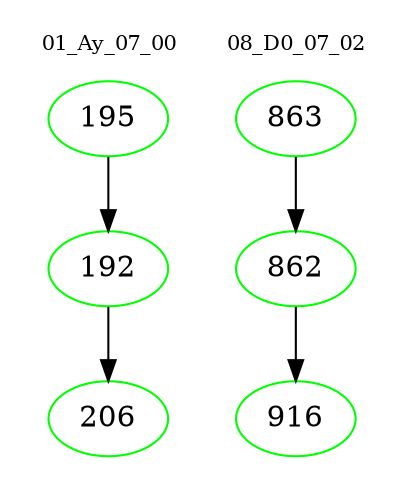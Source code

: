 digraph{
subgraph cluster_0 {
color = white
label = "01_Ay_07_00";
fontsize=10;
T0_195 [label="195", color="green"]
T0_195 -> T0_192 [color="black"]
T0_192 [label="192", color="green"]
T0_192 -> T0_206 [color="black"]
T0_206 [label="206", color="green"]
}
subgraph cluster_1 {
color = white
label = "08_D0_07_02";
fontsize=10;
T1_863 [label="863", color="green"]
T1_863 -> T1_862 [color="black"]
T1_862 [label="862", color="green"]
T1_862 -> T1_916 [color="black"]
T1_916 [label="916", color="green"]
}
}
